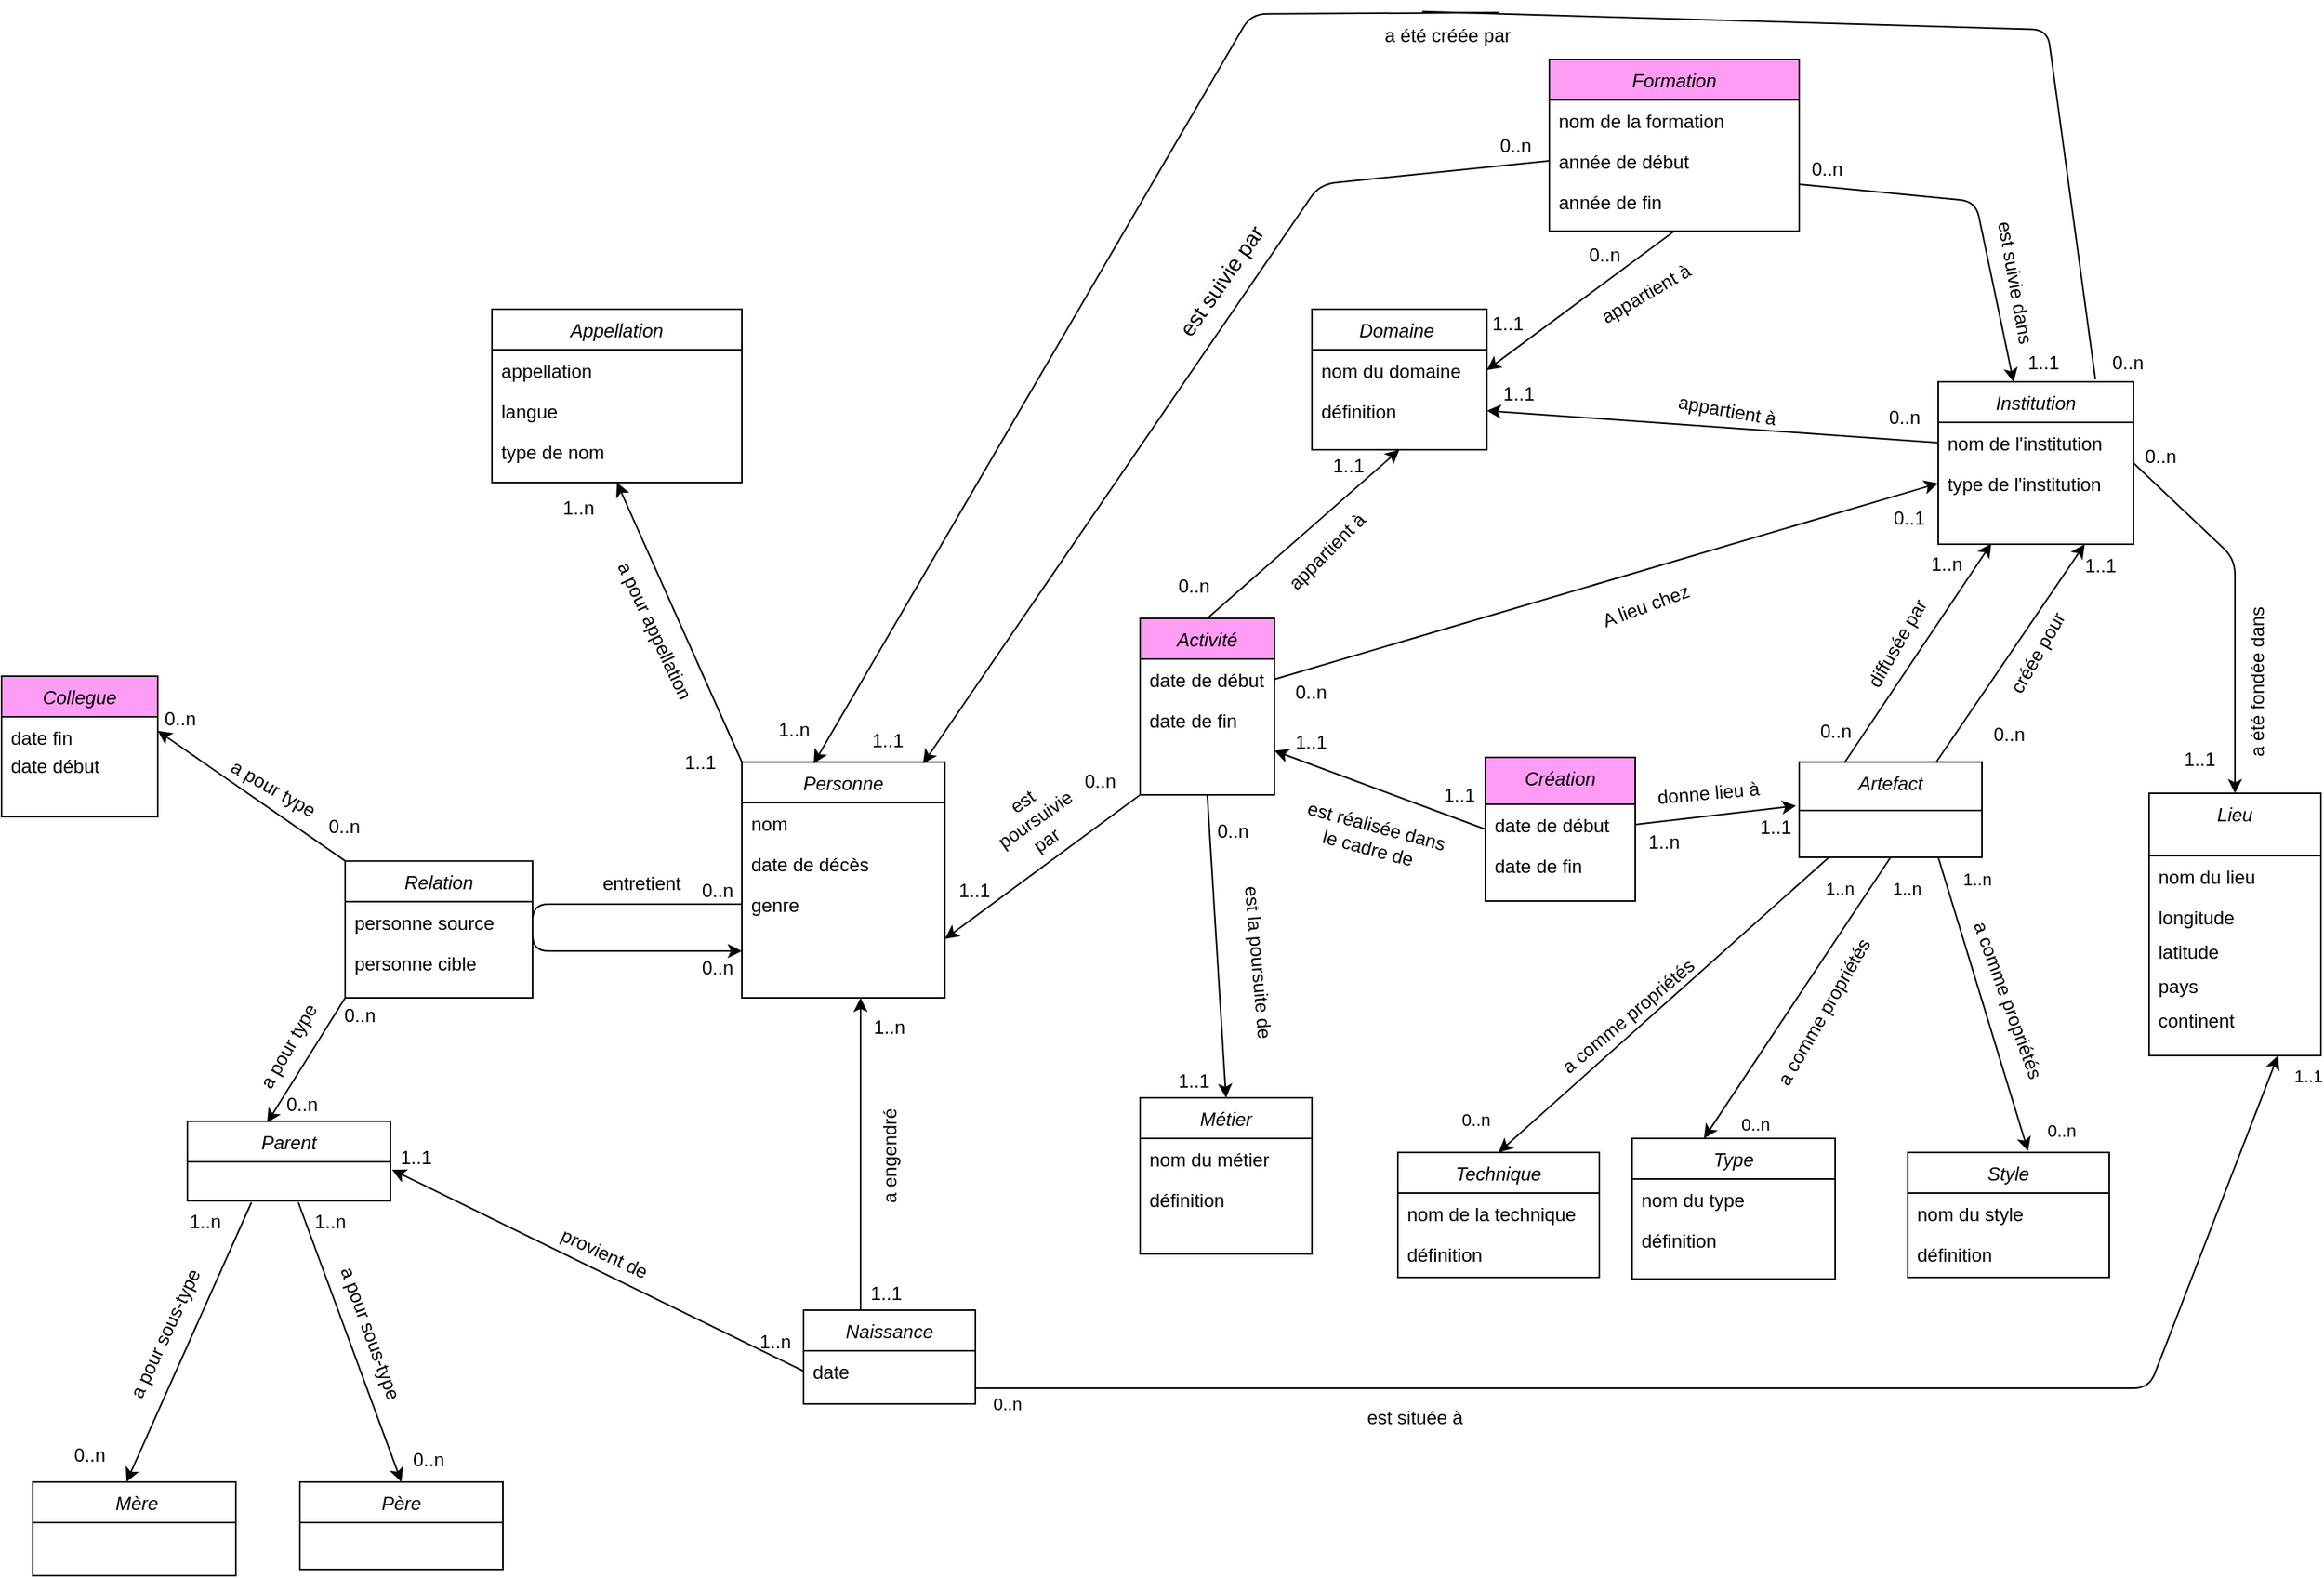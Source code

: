 <mxfile>
    <diagram id="C5RBs43oDa-KdzZeNtuy" name="Page-1">
        <mxGraphModel dx="777" dy="475" grid="1" gridSize="10" guides="1" tooltips="1" connect="1" arrows="1" fold="1" page="1" pageScale="1" pageWidth="1654" pageHeight="1169" background="none" math="0" shadow="0">
            <root>
                <mxCell id="WIyWlLk6GJQsqaUBKTNV-0"/>
                <mxCell id="WIyWlLk6GJQsqaUBKTNV-1" parent="WIyWlLk6GJQsqaUBKTNV-0"/>
                <mxCell id="189" style="edgeStyle=none;html=1;exitX=0;exitY=0;exitDx=0;exitDy=0;entryX=0.5;entryY=1;entryDx=0;entryDy=0;" parent="WIyWlLk6GJQsqaUBKTNV-1" source="zkfFHV4jXpPFQw0GAbJ--0" target="51" edge="1">
                    <mxGeometry relative="1" as="geometry">
                        <mxPoint x="623" y="564" as="sourcePoint"/>
                        <mxPoint x="464" y="339" as="targetPoint"/>
                    </mxGeometry>
                </mxCell>
                <mxCell id="528" style="edgeStyle=none;html=1;" parent="WIyWlLk6GJQsqaUBKTNV-1" source="zkfFHV4jXpPFQw0GAbJ--0" edge="1">
                    <mxGeometry relative="1" as="geometry">
                        <mxPoint x="600" y="670" as="targetPoint"/>
                    </mxGeometry>
                </mxCell>
                <mxCell id="zkfFHV4jXpPFQw0GAbJ--0" value="Personne" style="swimlane;fontStyle=2;align=center;verticalAlign=top;childLayout=stackLayout;horizontal=1;startSize=26;horizontalStack=0;resizeParent=1;resizeLast=0;collapsible=1;marginBottom=0;rounded=0;shadow=0;strokeWidth=1;" parent="WIyWlLk6GJQsqaUBKTNV-1" vertex="1">
                    <mxGeometry x="524" y="519" width="130" height="151" as="geometry">
                        <mxRectangle x="230" y="140" width="160" height="26" as="alternateBounds"/>
                    </mxGeometry>
                </mxCell>
                <mxCell id="zkfFHV4jXpPFQw0GAbJ--1" value="nom" style="text;align=left;verticalAlign=top;spacingLeft=4;spacingRight=4;overflow=hidden;rotatable=0;points=[[0,0.5],[1,0.5]];portConstraint=eastwest;" parent="zkfFHV4jXpPFQw0GAbJ--0" vertex="1">
                    <mxGeometry y="26" width="130" height="26" as="geometry"/>
                </mxCell>
                <mxCell id="zkfFHV4jXpPFQw0GAbJ--3" value="date de décès" style="text;align=left;verticalAlign=top;spacingLeft=4;spacingRight=4;overflow=hidden;rotatable=0;points=[[0,0.5],[1,0.5]];portConstraint=eastwest;rounded=0;shadow=0;html=0;" parent="zkfFHV4jXpPFQw0GAbJ--0" vertex="1">
                    <mxGeometry y="52" width="130" height="26" as="geometry"/>
                </mxCell>
                <mxCell id="508" value="genre" style="text;align=left;verticalAlign=top;spacingLeft=4;spacingRight=4;overflow=hidden;rotatable=0;points=[[0,0.5],[1,0.5]];portConstraint=eastwest;rounded=0;shadow=0;html=0;" parent="zkfFHV4jXpPFQw0GAbJ--0" vertex="1">
                    <mxGeometry y="78" width="130" height="26" as="geometry"/>
                </mxCell>
                <mxCell id="522" style="edgeStyle=none;html=1;exitX=0;exitY=0.5;exitDx=0;exitDy=0;" parent="zkfFHV4jXpPFQw0GAbJ--0" source="508" edge="1">
                    <mxGeometry relative="1" as="geometry">
                        <mxPoint y="121" as="targetPoint"/>
                        <Array as="points">
                            <mxPoint x="-94" y="91"/>
                            <mxPoint x="-134" y="91"/>
                            <mxPoint x="-134" y="121"/>
                            <mxPoint x="-94" y="121"/>
                        </Array>
                    </mxGeometry>
                </mxCell>
                <mxCell id="Bw8D9-mf-STMI-rw64IU-86" value="Lieu" style="swimlane;fontStyle=2;align=center;verticalAlign=top;childLayout=stackLayout;horizontal=1;startSize=40;horizontalStack=0;resizeParent=1;resizeLast=0;collapsible=1;marginBottom=0;rounded=0;shadow=0;strokeWidth=1;" parent="WIyWlLk6GJQsqaUBKTNV-1" vertex="1">
                    <mxGeometry x="1425" y="539" width="110" height="168" as="geometry">
                        <mxRectangle x="230" y="140" width="160" height="26" as="alternateBounds"/>
                    </mxGeometry>
                </mxCell>
                <mxCell id="Bw8D9-mf-STMI-rw64IU-87" value="nom du lieu" style="text;align=left;verticalAlign=top;spacingLeft=4;spacingRight=4;overflow=hidden;rotatable=0;points=[[0,0.5],[1,0.5]];portConstraint=eastwest;" parent="Bw8D9-mf-STMI-rw64IU-86" vertex="1">
                    <mxGeometry y="40" width="110" height="26" as="geometry"/>
                </mxCell>
                <mxCell id="Bw8D9-mf-STMI-rw64IU-92" value="longitude" style="text;align=left;verticalAlign=top;spacingLeft=4;spacingRight=4;overflow=hidden;rotatable=0;points=[[0,0.5],[1,0.5]];portConstraint=eastwest;rounded=0;shadow=0;html=0;" parent="Bw8D9-mf-STMI-rw64IU-86" vertex="1">
                    <mxGeometry y="66" width="110" height="22" as="geometry"/>
                </mxCell>
                <mxCell id="44" value="latitude" style="text;align=left;verticalAlign=top;spacingLeft=4;spacingRight=4;overflow=hidden;rotatable=0;points=[[0,0.5],[1,0.5]];portConstraint=eastwest;rounded=0;shadow=0;html=0;" parent="Bw8D9-mf-STMI-rw64IU-86" vertex="1">
                    <mxGeometry y="88" width="110" height="22" as="geometry"/>
                </mxCell>
                <mxCell id="45" value="pays" style="text;align=left;verticalAlign=top;spacingLeft=4;spacingRight=4;overflow=hidden;rotatable=0;points=[[0,0.5],[1,0.5]];portConstraint=eastwest;rounded=0;shadow=0;html=0;" parent="Bw8D9-mf-STMI-rw64IU-86" vertex="1">
                    <mxGeometry y="110" width="110" height="22" as="geometry"/>
                </mxCell>
                <mxCell id="46" value="continent" style="text;align=left;verticalAlign=top;spacingLeft=4;spacingRight=4;overflow=hidden;rotatable=0;points=[[0,0.5],[1,0.5]];portConstraint=eastwest;rounded=0;shadow=0;html=0;" parent="Bw8D9-mf-STMI-rw64IU-86" vertex="1">
                    <mxGeometry y="132" width="110" height="22" as="geometry"/>
                </mxCell>
                <mxCell id="123" style="edgeStyle=none;html=1;entryX=0.5;entryY=0;entryDx=0;entryDy=0;" parent="WIyWlLk6GJQsqaUBKTNV-1" target="112" edge="1">
                    <mxGeometry relative="1" as="geometry">
                        <mxPoint x="1220" y="580" as="sourcePoint"/>
                    </mxGeometry>
                </mxCell>
                <mxCell id="124" style="edgeStyle=none;html=1;entryX=0.597;entryY=-0.011;entryDx=0;entryDy=0;entryPerimeter=0;" parent="WIyWlLk6GJQsqaUBKTNV-1" target="117" edge="1">
                    <mxGeometry relative="1" as="geometry">
                        <mxPoint x="1290" y="580" as="sourcePoint"/>
                    </mxGeometry>
                </mxCell>
                <mxCell id="433" style="edgeStyle=none;html=1;fontSize=12;exitX=0.5;exitY=1;exitDx=0;exitDy=0;" parent="WIyWlLk6GJQsqaUBKTNV-1" source="Bw8D9-mf-STMI-rw64IU-77" edge="1">
                    <mxGeometry relative="1" as="geometry">
                        <mxPoint x="1274" y="599" as="sourcePoint"/>
                        <mxPoint x="1140" y="760" as="targetPoint"/>
                    </mxGeometry>
                </mxCell>
                <mxCell id="487" style="edgeStyle=none;html=1;exitX=0.25;exitY=0;exitDx=0;exitDy=0;fontSize=12;" parent="WIyWlLk6GJQsqaUBKTNV-1" source="Bw8D9-mf-STMI-rw64IU-77" edge="1">
                    <mxGeometry relative="1" as="geometry">
                        <mxPoint x="1324" y="379" as="targetPoint"/>
                    </mxGeometry>
                </mxCell>
                <mxCell id="504" style="edgeStyle=none;html=1;exitX=0.75;exitY=0;exitDx=0;exitDy=0;entryX=0.75;entryY=1;entryDx=0;entryDy=0;fontSize=12;" parent="WIyWlLk6GJQsqaUBKTNV-1" source="Bw8D9-mf-STMI-rw64IU-77" target="Bw8D9-mf-STMI-rw64IU-9" edge="1">
                    <mxGeometry relative="1" as="geometry"/>
                </mxCell>
                <mxCell id="Bw8D9-mf-STMI-rw64IU-77" value="Artefact" style="swimlane;fontStyle=2;align=center;verticalAlign=top;childLayout=stackLayout;horizontal=1;startSize=31;horizontalStack=0;resizeParent=1;resizeLast=0;collapsible=1;marginBottom=0;rounded=0;shadow=0;strokeWidth=1;" parent="WIyWlLk6GJQsqaUBKTNV-1" vertex="1">
                    <mxGeometry x="1201" y="519" width="117" height="61" as="geometry">
                        <mxRectangle x="230" y="140" width="160" height="26" as="alternateBounds"/>
                    </mxGeometry>
                </mxCell>
                <mxCell id="Bw8D9-mf-STMI-rw64IU-80" style="edgeStyle=elbowEdgeStyle;rounded=0;orthogonalLoop=1;jettySize=auto;elbow=vertical;html=1;exitX=0;exitY=0.5;exitDx=0;exitDy=0;fillColor=#a20025;strokeColor=#6F0000;" parent="Bw8D9-mf-STMI-rw64IU-77" edge="1">
                    <mxGeometry relative="1" as="geometry">
                        <mxPoint y="65.0" as="sourcePoint"/>
                        <mxPoint y="65.185" as="targetPoint"/>
                    </mxGeometry>
                </mxCell>
                <mxCell id="51" value="Appellation" style="swimlane;fontStyle=2;align=center;verticalAlign=top;childLayout=stackLayout;horizontal=1;startSize=26;horizontalStack=0;resizeParent=1;resizeLast=0;collapsible=1;marginBottom=0;rounded=0;shadow=0;strokeWidth=1;" parent="WIyWlLk6GJQsqaUBKTNV-1" vertex="1">
                    <mxGeometry x="364" y="229" width="160" height="111" as="geometry">
                        <mxRectangle x="230" y="140" width="160" height="26" as="alternateBounds"/>
                    </mxGeometry>
                </mxCell>
                <mxCell id="52" value="appellation" style="text;align=left;verticalAlign=top;spacingLeft=4;spacingRight=4;overflow=hidden;rotatable=0;points=[[0,0.5],[1,0.5]];portConstraint=eastwest;" parent="51" vertex="1">
                    <mxGeometry y="26" width="160" height="26" as="geometry"/>
                </mxCell>
                <mxCell id="54" value="langue" style="text;align=left;verticalAlign=top;spacingLeft=4;spacingRight=4;overflow=hidden;rotatable=0;points=[[0,0.5],[1,0.5]];portConstraint=eastwest;" parent="51" vertex="1">
                    <mxGeometry y="52" width="160" height="26" as="geometry"/>
                </mxCell>
                <mxCell id="567" value="type de nom" style="text;align=left;verticalAlign=top;spacingLeft=4;spacingRight=4;overflow=hidden;rotatable=0;points=[[0,0.5],[1,0.5]];portConstraint=eastwest;" parent="51" vertex="1">
                    <mxGeometry y="78" width="160" height="26" as="geometry"/>
                </mxCell>
                <mxCell id="77" value="a été fondée dans" style="text;html=1;resizable=0;points=[];;align=center;verticalAlign=middle;labelBackgroundColor=none;rounded=0;shadow=0;strokeWidth=1;fontSize=12;rotation=270;" parent="WIyWlLk6GJQsqaUBKTNV-1" vertex="1" connectable="0">
                    <mxGeometry x="1503.999" y="479.0" as="geometry">
                        <mxPoint x="11" y="-10" as="offset"/>
                    </mxGeometry>
                </mxCell>
                <mxCell id="105" style="edgeStyle=none;html=1;entryX=0.386;entryY=0.001;entryDx=0;entryDy=0;entryPerimeter=0;exitX=1;exitY=0.075;exitDx=0;exitDy=0;exitPerimeter=0;" parent="WIyWlLk6GJQsqaUBKTNV-1" source="104" target="Bw8D9-mf-STMI-rw64IU-9" edge="1">
                    <mxGeometry relative="1" as="geometry">
                        <Array as="points">
                            <mxPoint x="1314" y="160"/>
                        </Array>
                    </mxGeometry>
                </mxCell>
                <mxCell id="441" style="edgeStyle=none;html=1;exitX=0.5;exitY=1;exitDx=0;exitDy=0;entryX=1;entryY=0.5;entryDx=0;entryDy=0;fontSize=12;" parent="WIyWlLk6GJQsqaUBKTNV-1" source="102" target="437" edge="1">
                    <mxGeometry relative="1" as="geometry"/>
                </mxCell>
                <mxCell id="102" value="Formation" style="swimlane;fontStyle=2;align=center;verticalAlign=top;childLayout=stackLayout;horizontal=1;startSize=26;horizontalStack=0;resizeParent=1;resizeLast=0;collapsible=1;marginBottom=0;rounded=0;shadow=0;strokeWidth=1;fillColor=#FF9CF5;strokeColor=#000000;" parent="WIyWlLk6GJQsqaUBKTNV-1" vertex="1">
                    <mxGeometry x="1041" y="69" width="160" height="110" as="geometry">
                        <mxRectangle x="230" y="140" width="160" height="26" as="alternateBounds"/>
                    </mxGeometry>
                </mxCell>
                <mxCell id="223" value="nom de la formation" style="text;align=left;verticalAlign=top;spacingLeft=4;spacingRight=4;overflow=hidden;rotatable=0;points=[[0,0.5],[1,0.5]];portConstraint=eastwest;rounded=0;shadow=0;html=0;" parent="102" vertex="1">
                    <mxGeometry y="26" width="160" height="26" as="geometry"/>
                </mxCell>
                <mxCell id="103" value="année de début" style="text;align=left;verticalAlign=top;spacingLeft=4;spacingRight=4;overflow=hidden;rotatable=0;points=[[0,0.5],[1,0.5]];portConstraint=eastwest;rounded=0;shadow=0;html=0;" parent="102" vertex="1">
                    <mxGeometry y="52" width="160" height="26" as="geometry"/>
                </mxCell>
                <mxCell id="104" value="année de fin" style="text;align=left;verticalAlign=top;spacingLeft=4;spacingRight=4;overflow=hidden;rotatable=0;points=[[0,0.5],[1,0.5]];portConstraint=eastwest;rounded=0;shadow=0;html=0;" parent="102" vertex="1">
                    <mxGeometry y="78" width="160" height="26" as="geometry"/>
                </mxCell>
                <mxCell id="106" value="est suivie dans&amp;nbsp;" style="text;html=1;resizable=0;points=[];;align=center;verticalAlign=middle;labelBackgroundColor=none;rounded=0;shadow=0;strokeWidth=1;fontSize=12;rotation=80;" parent="WIyWlLk6GJQsqaUBKTNV-1" vertex="1" connectable="0">
                    <mxGeometry x="1344.001" y="200.0" as="geometry">
                        <mxPoint x="12" y="7" as="offset"/>
                    </mxGeometry>
                </mxCell>
                <mxCell id="112" value="Technique" style="swimlane;fontStyle=2;align=center;verticalAlign=top;childLayout=stackLayout;horizontal=1;startSize=26;horizontalStack=0;resizeParent=1;resizeLast=0;collapsible=1;marginBottom=0;rounded=0;shadow=0;strokeWidth=1;" parent="WIyWlLk6GJQsqaUBKTNV-1" vertex="1">
                    <mxGeometry x="944" y="769" width="129" height="80" as="geometry">
                        <mxRectangle x="230" y="140" width="160" height="26" as="alternateBounds"/>
                    </mxGeometry>
                </mxCell>
                <mxCell id="113" value="nom de la technique" style="text;align=left;verticalAlign=top;spacingLeft=4;spacingRight=4;overflow=hidden;rotatable=0;points=[[0,0.5],[1,0.5]];portConstraint=eastwest;" parent="112" vertex="1">
                    <mxGeometry y="26" width="129" height="26" as="geometry"/>
                </mxCell>
                <mxCell id="115" style="edgeStyle=elbowEdgeStyle;rounded=0;orthogonalLoop=1;jettySize=auto;elbow=vertical;html=1;exitX=0;exitY=0.5;exitDx=0;exitDy=0;fillColor=#a20025;strokeColor=#6F0000;" parent="112" edge="1">
                    <mxGeometry relative="1" as="geometry">
                        <mxPoint x="2.274e-13" y="65" as="sourcePoint"/>
                        <mxPoint x="2.274e-13" y="64.667" as="targetPoint"/>
                    </mxGeometry>
                </mxCell>
                <mxCell id="151" value="définition" style="text;align=left;verticalAlign=top;spacingLeft=4;spacingRight=4;overflow=hidden;rotatable=0;points=[[0,0.5],[1,0.5]];portConstraint=eastwest;" parent="112" vertex="1">
                    <mxGeometry y="52" width="129" height="26" as="geometry"/>
                </mxCell>
                <mxCell id="117" value="Style" style="swimlane;fontStyle=2;align=center;verticalAlign=top;childLayout=stackLayout;horizontal=1;startSize=26;horizontalStack=0;resizeParent=1;resizeLast=0;collapsible=1;marginBottom=0;rounded=0;shadow=0;strokeWidth=1;" parent="WIyWlLk6GJQsqaUBKTNV-1" vertex="1">
                    <mxGeometry x="1270.5" y="769" width="129" height="80" as="geometry">
                        <mxRectangle x="230" y="140" width="160" height="26" as="alternateBounds"/>
                    </mxGeometry>
                </mxCell>
                <mxCell id="118" value="nom du style" style="text;align=left;verticalAlign=top;spacingLeft=4;spacingRight=4;overflow=hidden;rotatable=0;points=[[0,0.5],[1,0.5]];portConstraint=eastwest;" parent="117" vertex="1">
                    <mxGeometry y="26" width="129" height="26" as="geometry"/>
                </mxCell>
                <mxCell id="120" style="edgeStyle=elbowEdgeStyle;rounded=0;orthogonalLoop=1;jettySize=auto;elbow=vertical;html=1;exitX=0;exitY=0.5;exitDx=0;exitDy=0;fillColor=#a20025;strokeColor=#6F0000;" parent="117" edge="1">
                    <mxGeometry relative="1" as="geometry">
                        <mxPoint y="65" as="sourcePoint"/>
                        <mxPoint y="65" as="targetPoint"/>
                    </mxGeometry>
                </mxCell>
                <mxCell id="152" value="définition" style="text;align=left;verticalAlign=top;spacingLeft=4;spacingRight=4;overflow=hidden;rotatable=0;points=[[0,0.5],[1,0.5]];portConstraint=eastwest;" parent="117" vertex="1">
                    <mxGeometry y="52" width="129" height="26" as="geometry"/>
                </mxCell>
                <mxCell id="139" value="1..1" style="edgeLabel;resizable=0;html=1;align=left;verticalAlign=bottom;" parent="WIyWlLk6GJQsqaUBKTNV-1" connectable="0" vertex="1">
                    <mxGeometry x="1524" y="724" as="geometry">
                        <mxPoint x="-8" y="4" as="offset"/>
                    </mxGeometry>
                </mxCell>
                <mxCell id="146" value="a comme propriétés" style="text;html=1;strokeColor=none;fillColor=none;align=center;verticalAlign=middle;whiteSpace=wrap;rounded=0;rotation=-40;" parent="WIyWlLk6GJQsqaUBKTNV-1" vertex="1">
                    <mxGeometry x="1026.62" y="667.31" width="130" height="30" as="geometry"/>
                </mxCell>
                <mxCell id="150" value="a comme propriétés" style="text;html=1;strokeColor=none;fillColor=none;align=center;verticalAlign=middle;whiteSpace=wrap;rounded=0;rotation=70;" parent="WIyWlLk6GJQsqaUBKTNV-1" vertex="1">
                    <mxGeometry x="1273.51" y="656.31" width="121.03" height="30" as="geometry"/>
                </mxCell>
                <mxCell id="157" value="&lt;font style=&quot;font-size: 12px;&quot;&gt;appartient à&lt;/font&gt;" style="text;html=1;strokeColor=none;fillColor=none;align=center;verticalAlign=middle;whiteSpace=wrap;rounded=0;rotation=-30;" parent="WIyWlLk6GJQsqaUBKTNV-1" vertex="1">
                    <mxGeometry x="1063.48" y="204" width="80" height="30" as="geometry"/>
                </mxCell>
                <mxCell id="173" value="1..n" style="edgeLabel;resizable=0;html=1;align=left;verticalAlign=bottom;" parent="WIyWlLk6GJQsqaUBKTNV-1" connectable="0" vertex="1">
                    <mxGeometry x="1115" y="612.34" as="geometry">
                        <mxPoint x="101" y="-4" as="offset"/>
                    </mxGeometry>
                </mxCell>
                <mxCell id="174" value="0..n" style="edgeLabel;resizable=0;html=1;align=left;verticalAlign=bottom;" parent="WIyWlLk6GJQsqaUBKTNV-1" connectable="0" vertex="1">
                    <mxGeometry x="984" y="759" as="geometry">
                        <mxPoint x="-1" y="-3" as="offset"/>
                    </mxGeometry>
                </mxCell>
                <mxCell id="175" value="1..n" style="edgeLabel;resizable=0;html=1;align=left;verticalAlign=bottom;" parent="WIyWlLk6GJQsqaUBKTNV-1" connectable="0" vertex="1">
                    <mxGeometry x="1303.92" y="602" as="geometry"/>
                </mxCell>
                <mxCell id="176" value="0..n" style="edgeLabel;resizable=0;html=1;align=left;verticalAlign=bottom;" parent="WIyWlLk6GJQsqaUBKTNV-1" connectable="0" vertex="1">
                    <mxGeometry x="1358.03" y="763" as="geometry"/>
                </mxCell>
                <mxCell id="209" value="Type" style="swimlane;fontStyle=2;align=center;verticalAlign=top;childLayout=stackLayout;horizontal=1;startSize=26;horizontalStack=0;resizeParent=1;resizeLast=0;collapsible=1;marginBottom=0;rounded=0;shadow=0;strokeWidth=1;" parent="WIyWlLk6GJQsqaUBKTNV-1" vertex="1">
                    <mxGeometry x="1094" y="760" width="130" height="90" as="geometry">
                        <mxRectangle x="230" y="140" width="160" height="26" as="alternateBounds"/>
                    </mxGeometry>
                </mxCell>
                <mxCell id="211" style="edgeStyle=elbowEdgeStyle;rounded=0;orthogonalLoop=1;jettySize=auto;elbow=vertical;html=1;exitX=0;exitY=0.5;exitDx=0;exitDy=0;fillColor=#a20025;strokeColor=#6F0000;" parent="209" edge="1">
                    <mxGeometry relative="1" as="geometry">
                        <mxPoint x="2.274e-13" y="65" as="sourcePoint"/>
                        <mxPoint x="2.274e-13" y="64.667" as="targetPoint"/>
                    </mxGeometry>
                </mxCell>
                <mxCell id="213" value="nom du type" style="text;align=left;verticalAlign=top;spacingLeft=4;spacingRight=4;overflow=hidden;rotatable=0;points=[[0,0.5],[1,0.5]];portConstraint=eastwest;" parent="209" vertex="1">
                    <mxGeometry y="26" width="130" height="26" as="geometry"/>
                </mxCell>
                <mxCell id="214" value="définition" style="text;align=left;verticalAlign=top;spacingLeft=4;spacingRight=4;overflow=hidden;rotatable=0;points=[[0,0.5],[1,0.5]];portConstraint=eastwest;" parent="209" vertex="1">
                    <mxGeometry y="52" width="130" height="26" as="geometry"/>
                </mxCell>
                <mxCell id="218" value="1..n" style="edgeLabel;resizable=0;html=1;align=left;verticalAlign=bottom;" parent="WIyWlLk6GJQsqaUBKTNV-1" connectable="0" vertex="1">
                    <mxGeometry x="1155" y="628.17" as="geometry">
                        <mxPoint x="104" y="-20" as="offset"/>
                    </mxGeometry>
                </mxCell>
                <mxCell id="219" value="0..n" style="edgeLabel;resizable=0;html=1;align=left;verticalAlign=bottom;" parent="WIyWlLk6GJQsqaUBKTNV-1" connectable="0" vertex="1">
                    <mxGeometry x="1162" y="759" as="geometry"/>
                </mxCell>
                <mxCell id="229" value="1..1" style="resizable=0;align=right;verticalAlign=bottom;labelBackgroundColor=none;fontSize=12;rotation=0;" parent="WIyWlLk6GJQsqaUBKTNV-1" connectable="0" vertex="1">
                    <mxGeometry x="1344" y="294" as="geometry">
                        <mxPoint x="14.595" y="-0.666" as="offset"/>
                    </mxGeometry>
                </mxCell>
                <mxCell id="233" value="1..n" style="resizable=0;align=right;verticalAlign=bottom;labelBackgroundColor=none;fontSize=12;" parent="WIyWlLk6GJQsqaUBKTNV-1" connectable="0" vertex="1">
                    <mxGeometry x="420" y="340" as="geometry">
                        <mxPoint x="11" y="25" as="offset"/>
                    </mxGeometry>
                </mxCell>
                <mxCell id="235" value="0..n" style="resizable=0;align=right;verticalAlign=bottom;labelBackgroundColor=none;fontSize=12;direction=south;" parent="WIyWlLk6GJQsqaUBKTNV-1" connectable="0" vertex="1">
                    <mxGeometry x="1415" y="334" as="geometry">
                        <mxPoint x="29" y="-2" as="offset"/>
                    </mxGeometry>
                </mxCell>
                <mxCell id="237" value="1..1" style="resizable=0;align=right;verticalAlign=bottom;labelBackgroundColor=none;fontSize=12;direction=south;" parent="WIyWlLk6GJQsqaUBKTNV-1" connectable="0" vertex="1">
                    <mxGeometry x="1470" y="524" as="geometry">
                        <mxPoint x="-1" y="2" as="offset"/>
                    </mxGeometry>
                </mxCell>
                <mxCell id="241" value="0..n" style="resizable=0;align=right;verticalAlign=bottom;labelBackgroundColor=none;fontSize=12;direction=south;" parent="WIyWlLk6GJQsqaUBKTNV-1" connectable="0" vertex="1">
                    <mxGeometry x="1183.49" y="124" as="geometry">
                        <mxPoint x="47" y="24" as="offset"/>
                    </mxGeometry>
                </mxCell>
                <mxCell id="525" style="edgeStyle=none;html=1;" parent="WIyWlLk6GJQsqaUBKTNV-1" edge="1">
                    <mxGeometry relative="1" as="geometry">
                        <mxPoint x="600" y="880" as="sourcePoint"/>
                        <mxPoint x="600" y="670" as="targetPoint"/>
                        <Array as="points"/>
                    </mxGeometry>
                </mxCell>
                <mxCell id="242" value="Naissance" style="swimlane;fontStyle=2;align=center;verticalAlign=top;childLayout=stackLayout;horizontal=1;startSize=26;horizontalStack=0;resizeParent=1;resizeLast=0;collapsible=1;marginBottom=0;rounded=0;shadow=0;strokeWidth=1;" parent="WIyWlLk6GJQsqaUBKTNV-1" vertex="1">
                    <mxGeometry x="563.5" y="870" width="110" height="60" as="geometry">
                        <mxRectangle x="230" y="140" width="160" height="26" as="alternateBounds"/>
                    </mxGeometry>
                </mxCell>
                <mxCell id="245" style="edgeStyle=elbowEdgeStyle;rounded=0;orthogonalLoop=1;jettySize=auto;elbow=vertical;html=1;exitX=0;exitY=0.5;exitDx=0;exitDy=0;" parent="242" edge="1">
                    <mxGeometry relative="1" as="geometry">
                        <mxPoint y="65" as="sourcePoint"/>
                        <mxPoint y="64.818" as="targetPoint"/>
                    </mxGeometry>
                </mxCell>
                <mxCell id="243" value="date" style="text;align=left;verticalAlign=top;spacingLeft=4;spacingRight=4;overflow=hidden;rotatable=0;points=[[0,0.5],[1,0.5]];portConstraint=eastwest;" parent="242" vertex="1">
                    <mxGeometry y="26" width="110" height="26" as="geometry"/>
                </mxCell>
                <mxCell id="248" value="Collegue" style="swimlane;fontStyle=2;align=center;verticalAlign=top;childLayout=stackLayout;horizontal=1;startSize=26;horizontalStack=0;resizeParent=1;resizeLast=0;collapsible=1;marginBottom=0;rounded=0;shadow=0;strokeWidth=1;fillColor=#FF9CF5;" parent="WIyWlLk6GJQsqaUBKTNV-1" vertex="1">
                    <mxGeometry x="50" y="464" width="100" height="90" as="geometry">
                        <mxRectangle x="230" y="140" width="160" height="26" as="alternateBounds"/>
                    </mxGeometry>
                </mxCell>
                <mxCell id="256" value="date fin" style="text;align=left;verticalAlign=top;spacingLeft=4;spacingRight=4;overflow=hidden;rotatable=0;points=[[0,0.5],[1,0.5]];portConstraint=eastwest;" parent="248" vertex="1">
                    <mxGeometry y="26" width="100" height="18" as="geometry"/>
                </mxCell>
                <mxCell id="249" value="date début" style="text;align=left;verticalAlign=top;spacingLeft=4;spacingRight=4;overflow=hidden;rotatable=0;points=[[0,0.5],[1,0.5]];portConstraint=eastwest;" parent="248" vertex="1">
                    <mxGeometry y="44" width="100" height="26" as="geometry"/>
                </mxCell>
                <mxCell id="257" style="edgeStyle=none;html=1;entryX=0.75;entryY=1;entryDx=0;entryDy=0;" parent="WIyWlLk6GJQsqaUBKTNV-1" target="Bw8D9-mf-STMI-rw64IU-86" edge="1">
                    <mxGeometry relative="1" as="geometry">
                        <mxPoint x="680" y="920" as="sourcePoint"/>
                        <Array as="points">
                            <mxPoint x="670" y="920"/>
                            <mxPoint x="705" y="920"/>
                            <mxPoint x="1055" y="920"/>
                            <mxPoint x="1425" y="920"/>
                        </Array>
                    </mxGeometry>
                </mxCell>
                <mxCell id="87" value="" style="endArrow=classic;html=1;entryX=0.5;entryY=0;entryDx=0;entryDy=0;exitX=1;exitY=0.5;exitDx=0;exitDy=0;" parent="WIyWlLk6GJQsqaUBKTNV-1" source="Bw8D9-mf-STMI-rw64IU-9" target="Bw8D9-mf-STMI-rw64IU-86" edge="1">
                    <mxGeometry width="50" height="50" relative="1" as="geometry">
                        <mxPoint x="1414" y="419" as="sourcePoint"/>
                        <mxPoint x="1434" y="339" as="targetPoint"/>
                        <Array as="points">
                            <mxPoint x="1480" y="389"/>
                        </Array>
                    </mxGeometry>
                </mxCell>
                <mxCell id="360" value="&lt;span style=&quot;color: rgb(0, 0, 0); font-family: Helvetica; font-style: normal; font-variant-ligatures: normal; font-variant-caps: normal; font-weight: 400; letter-spacing: normal; orphans: 2; text-align: center; text-indent: 0px; text-transform: none; widows: 2; word-spacing: 0px; -webkit-text-stroke-width: 0px; background-color: rgb(251, 251, 251); text-decoration-thickness: initial; text-decoration-style: initial; text-decoration-color: initial; float: none; display: inline !important;&quot;&gt;&lt;font style=&quot;font-size: 14px;&quot;&gt;est suivie par&lt;/font&gt;&lt;/span&gt;" style="text;whiteSpace=wrap;html=1;fontSize=12;rotation=-55;" parent="WIyWlLk6GJQsqaUBKTNV-1" vertex="1">
                    <mxGeometry x="785" y="180" width="120" height="40" as="geometry"/>
                </mxCell>
                <mxCell id="369" style="edgeStyle=none;html=1;fontSize=12;exitX=0;exitY=0.5;exitDx=0;exitDy=0;" parent="WIyWlLk6GJQsqaUBKTNV-1" source="103" edge="1">
                    <mxGeometry relative="1" as="geometry">
                        <mxPoint x="1034" y="119" as="sourcePoint"/>
                        <Array as="points">
                            <mxPoint x="894" y="149"/>
                        </Array>
                        <mxPoint x="640" y="520" as="targetPoint"/>
                    </mxGeometry>
                </mxCell>
                <mxCell id="372" value="Métier" style="swimlane;fontStyle=2;align=center;verticalAlign=top;childLayout=stackLayout;horizontal=1;startSize=26;horizontalStack=0;resizeParent=1;resizeLast=0;collapsible=1;marginBottom=0;rounded=0;shadow=0;strokeWidth=1;" parent="WIyWlLk6GJQsqaUBKTNV-1" vertex="1">
                    <mxGeometry x="779" y="734" width="110" height="100" as="geometry">
                        <mxRectangle x="230" y="140" width="160" height="26" as="alternateBounds"/>
                    </mxGeometry>
                </mxCell>
                <mxCell id="373" value="nom du métier" style="text;align=left;verticalAlign=top;spacingLeft=4;spacingRight=4;overflow=hidden;rotatable=0;points=[[0,0.5],[1,0.5]];portConstraint=eastwest;" parent="372" vertex="1">
                    <mxGeometry y="26" width="110" height="26" as="geometry"/>
                </mxCell>
                <mxCell id="378" value="définition" style="text;align=left;verticalAlign=top;spacingLeft=4;spacingRight=4;overflow=hidden;rotatable=0;points=[[0,0.5],[1,0.5]];portConstraint=eastwest;rounded=0;shadow=0;html=0;" parent="372" vertex="1">
                    <mxGeometry y="52" width="110" height="26" as="geometry"/>
                </mxCell>
                <mxCell id="381" style="edgeStyle=elbowEdgeStyle;rounded=0;orthogonalLoop=1;jettySize=auto;elbow=vertical;html=1;exitX=0;exitY=0.5;exitDx=0;exitDy=0;" parent="WIyWlLk6GJQsqaUBKTNV-1" edge="1">
                    <mxGeometry relative="1" as="geometry">
                        <mxPoint x="654" y="634.0" as="sourcePoint"/>
                        <mxPoint x="654" y="634.429" as="targetPoint"/>
                    </mxGeometry>
                </mxCell>
                <mxCell id="450" style="edgeStyle=none;html=1;exitX=0.5;exitY=0;exitDx=0;exitDy=0;entryX=0.5;entryY=1;entryDx=0;entryDy=0;fontSize=12;" parent="WIyWlLk6GJQsqaUBKTNV-1" source="399" target="436" edge="1">
                    <mxGeometry relative="1" as="geometry"/>
                </mxCell>
                <mxCell id="399" value="Activité" style="swimlane;fontStyle=2;align=center;verticalAlign=top;childLayout=stackLayout;horizontal=1;startSize=26;horizontalStack=0;resizeParent=1;resizeLast=0;collapsible=1;marginBottom=0;rounded=0;shadow=0;strokeWidth=1;fillColor=#FF9CF5;" parent="WIyWlLk6GJQsqaUBKTNV-1" vertex="1">
                    <mxGeometry x="779" y="427" width="86" height="113" as="geometry">
                        <mxRectangle x="230" y="140" width="160" height="26" as="alternateBounds"/>
                    </mxGeometry>
                </mxCell>
                <mxCell id="400" value="date de début" style="text;align=left;verticalAlign=top;spacingLeft=4;spacingRight=4;overflow=hidden;rotatable=0;points=[[0,0.5],[1,0.5]];portConstraint=eastwest;" parent="399" vertex="1">
                    <mxGeometry y="26" width="86" height="26" as="geometry"/>
                </mxCell>
                <mxCell id="410" value="date de fin" style="text;align=left;verticalAlign=top;spacingLeft=4;spacingRight=4;overflow=hidden;rotatable=0;points=[[0,0.5],[1,0.5]];portConstraint=eastwest;rounded=0;shadow=0;html=0;" parent="399" vertex="1">
                    <mxGeometry y="52" width="86" height="26" as="geometry"/>
                </mxCell>
                <mxCell id="402" style="edgeStyle=elbowEdgeStyle;rounded=0;orthogonalLoop=1;jettySize=auto;elbow=vertical;html=1;exitX=0;exitY=0.5;exitDx=0;exitDy=0;" parent="399" edge="1">
                    <mxGeometry relative="1" as="geometry">
                        <mxPoint y="91" as="sourcePoint"/>
                        <mxPoint y="90.462" as="targetPoint"/>
                    </mxGeometry>
                </mxCell>
                <mxCell id="418" style="edgeStyle=none;html=1;exitX=1;exitY=0.5;exitDx=0;exitDy=0;entryX=0;entryY=0.5;entryDx=0;entryDy=0;fontSize=12;" parent="WIyWlLk6GJQsqaUBKTNV-1" source="400" target="505" edge="1">
                    <mxGeometry relative="1" as="geometry">
                        <mxPoint x="1255" y="340.5" as="targetPoint"/>
                    </mxGeometry>
                </mxCell>
                <mxCell id="419" value="A lieu chez" style="text;html=1;strokeColor=none;fillColor=none;align=center;verticalAlign=middle;whiteSpace=wrap;rounded=0;rotation=-20;" parent="WIyWlLk6GJQsqaUBKTNV-1" vertex="1">
                    <mxGeometry x="1063.48" y="404" width="80" height="30" as="geometry"/>
                </mxCell>
                <mxCell id="420" style="edgeStyle=none;html=1;exitX=0.5;exitY=1;exitDx=0;exitDy=0;entryX=0.5;entryY=0;entryDx=0;entryDy=0;fontSize=12;" parent="WIyWlLk6GJQsqaUBKTNV-1" source="399" target="372" edge="1">
                    <mxGeometry relative="1" as="geometry"/>
                </mxCell>
                <mxCell id="421" style="edgeStyle=none;html=1;entryX=1;entryY=0.75;entryDx=0;entryDy=0;fontSize=12;exitX=0;exitY=1;exitDx=0;exitDy=0;" parent="WIyWlLk6GJQsqaUBKTNV-1" source="399" target="zkfFHV4jXpPFQw0GAbJ--0" edge="1">
                    <mxGeometry relative="1" as="geometry">
                        <mxPoint x="800" y="550" as="sourcePoint"/>
                    </mxGeometry>
                </mxCell>
                <mxCell id="423" value="donne lieu à" style="text;html=1;strokeColor=none;fillColor=none;align=center;verticalAlign=middle;whiteSpace=wrap;rounded=0;rotation=-5;" parent="WIyWlLk6GJQsqaUBKTNV-1" vertex="1">
                    <mxGeometry x="1103.49" y="524" width="80" height="30" as="geometry"/>
                </mxCell>
                <mxCell id="428" value="est la poursuite de" style="text;html=1;strokeColor=none;fillColor=none;align=center;verticalAlign=middle;whiteSpace=wrap;rounded=0;rotation=85;" parent="WIyWlLk6GJQsqaUBKTNV-1" vertex="1">
                    <mxGeometry x="789" y="632.34" width="130" height="30" as="geometry"/>
                </mxCell>
                <mxCell id="434" value="a comme propriétés" style="text;html=1;strokeColor=none;fillColor=none;align=center;verticalAlign=middle;whiteSpace=wrap;rounded=0;rotation=-60;" parent="WIyWlLk6GJQsqaUBKTNV-1" vertex="1">
                    <mxGeometry x="1153.96" y="664" width="126.23" height="30" as="geometry"/>
                </mxCell>
                <mxCell id="436" value="Domaine " style="swimlane;fontStyle=2;align=center;verticalAlign=top;childLayout=stackLayout;horizontal=1;startSize=26;horizontalStack=0;resizeParent=1;resizeLast=0;collapsible=1;marginBottom=0;rounded=0;shadow=0;strokeWidth=1;" parent="WIyWlLk6GJQsqaUBKTNV-1" vertex="1">
                    <mxGeometry x="889" y="229" width="112" height="90" as="geometry">
                        <mxRectangle x="230" y="140" width="160" height="26" as="alternateBounds"/>
                    </mxGeometry>
                </mxCell>
                <mxCell id="437" value="nom du domaine" style="text;align=left;verticalAlign=top;spacingLeft=4;spacingRight=4;overflow=hidden;rotatable=0;points=[[0,0.5],[1,0.5]];portConstraint=eastwest;rounded=0;shadow=0;html=0;" parent="436" vertex="1">
                    <mxGeometry y="26" width="112" height="26" as="geometry"/>
                </mxCell>
                <mxCell id="438" value="définition" style="text;align=left;verticalAlign=top;spacingLeft=4;spacingRight=4;overflow=hidden;rotatable=0;points=[[0,0.5],[1,0.5]];portConstraint=eastwest;rounded=0;shadow=0;html=0;" parent="436" vertex="1">
                    <mxGeometry y="52" width="112" height="26" as="geometry"/>
                </mxCell>
                <mxCell id="442" style="edgeStyle=none;html=1;exitX=0;exitY=0.5;exitDx=0;exitDy=0;entryX=1;entryY=0.5;entryDx=0;entryDy=0;fontSize=12;" parent="WIyWlLk6GJQsqaUBKTNV-1" source="Bw8D9-mf-STMI-rw64IU-10" target="438" edge="1">
                    <mxGeometry relative="1" as="geometry"/>
                </mxCell>
                <mxCell id="443" value="appartient à" style="text;html=1;strokeColor=none;fillColor=none;align=center;verticalAlign=middle;whiteSpace=wrap;rounded=0;rotation=10;" parent="WIyWlLk6GJQsqaUBKTNV-1" vertex="1">
                    <mxGeometry x="1115" y="279" width="80" height="30" as="geometry"/>
                </mxCell>
                <mxCell id="447" value="appartient à&amp;nbsp;" style="text;html=1;strokeColor=none;fillColor=none;align=center;verticalAlign=middle;whiteSpace=wrap;rounded=0;rotation=-45;" parent="WIyWlLk6GJQsqaUBKTNV-1" vertex="1">
                    <mxGeometry x="860" y="368" width="80" height="30" as="geometry"/>
                </mxCell>
                <mxCell id="458" value="0..n" style="resizable=0;align=right;verticalAlign=bottom;labelBackgroundColor=none;fontSize=12;" parent="WIyWlLk6GJQsqaUBKTNV-1" connectable="0" vertex="1">
                    <mxGeometry x="276" y="561" as="geometry">
                        <mxPoint x="5" y="8" as="offset"/>
                    </mxGeometry>
                </mxCell>
                <mxCell id="459" value="" style="resizable=0;align=right;verticalAlign=bottom;labelBackgroundColor=none;fontSize=12;" parent="WIyWlLk6GJQsqaUBKTNV-1" connectable="0" vertex="1">
                    <mxGeometry x="474" y="350" as="geometry">
                        <mxPoint x="32" y="377" as="offset"/>
                    </mxGeometry>
                </mxCell>
                <mxCell id="464" value="0..n" style="resizable=0;align=right;verticalAlign=bottom;labelBackgroundColor=none;fontSize=12;" parent="WIyWlLk6GJQsqaUBKTNV-1" connectable="0" vertex="1">
                    <mxGeometry x="889" y="458" as="geometry">
                        <mxPoint x="11" y="25" as="offset"/>
                    </mxGeometry>
                </mxCell>
                <mxCell id="465" value="0..1" style="resizable=0;align=right;verticalAlign=bottom;labelBackgroundColor=none;fontSize=12;" parent="WIyWlLk6GJQsqaUBKTNV-1" connectable="0" vertex="1">
                    <mxGeometry x="589" y="660.34" as="geometry">
                        <mxPoint x="694" y="-289" as="offset"/>
                    </mxGeometry>
                </mxCell>
                <mxCell id="466" value="0..n" style="resizable=0;align=right;verticalAlign=bottom;labelBackgroundColor=none;fontSize=12;direction=south;" parent="WIyWlLk6GJQsqaUBKTNV-1" connectable="0" vertex="1">
                    <mxGeometry x="1344" y="509" as="geometry">
                        <mxPoint x="3" y="1" as="offset"/>
                    </mxGeometry>
                </mxCell>
                <mxCell id="468" value="1..1" style="resizable=0;align=right;verticalAlign=bottom;labelBackgroundColor=none;fontSize=12;direction=south;" parent="WIyWlLk6GJQsqaUBKTNV-1" connectable="0" vertex="1">
                    <mxGeometry x="1410.5" y="398" as="geometry">
                        <mxPoint x="-5" y="4" as="offset"/>
                    </mxGeometry>
                </mxCell>
                <mxCell id="469" value="0..n" style="resizable=0;align=right;verticalAlign=bottom;labelBackgroundColor=none;fontSize=12;" parent="WIyWlLk6GJQsqaUBKTNV-1" connectable="0" vertex="1">
                    <mxGeometry x="1344" y="274" as="geometry">
                        <mxPoint x="79" y="-2" as="offset"/>
                    </mxGeometry>
                </mxCell>
                <mxCell id="470" value="0..n" style="resizable=0;align=right;verticalAlign=bottom;labelBackgroundColor=none;fontSize=12;direction=south;" parent="WIyWlLk6GJQsqaUBKTNV-1" connectable="0" vertex="1">
                    <mxGeometry x="1041" y="179" as="geometry">
                        <mxPoint x="47" y="24" as="offset"/>
                    </mxGeometry>
                </mxCell>
                <mxCell id="471" value="1..1" style="resizable=0;align=right;verticalAlign=bottom;labelBackgroundColor=none;fontSize=12;" parent="WIyWlLk6GJQsqaUBKTNV-1" connectable="0" vertex="1">
                    <mxGeometry x="947" y="249" as="geometry">
                        <mxPoint x="79" y="-2" as="offset"/>
                    </mxGeometry>
                </mxCell>
                <mxCell id="472" value="0..n" style="resizable=0;align=right;verticalAlign=bottom;labelBackgroundColor=none;fontSize=12;direction=south;" parent="WIyWlLk6GJQsqaUBKTNV-1" connectable="0" vertex="1">
                    <mxGeometry x="984" y="109" as="geometry">
                        <mxPoint x="47" y="24" as="offset"/>
                    </mxGeometry>
                </mxCell>
                <mxCell id="480" value="1..1" style="resizable=0;align=right;verticalAlign=bottom;labelBackgroundColor=none;fontSize=12;" parent="WIyWlLk6GJQsqaUBKTNV-1" connectable="0" vertex="1">
                    <mxGeometry x="954" y="294" as="geometry">
                        <mxPoint x="79" y="-2" as="offset"/>
                    </mxGeometry>
                </mxCell>
                <mxCell id="482" value="0..n" style="resizable=0;align=right;verticalAlign=bottom;labelBackgroundColor=none;fontSize=12;" parent="WIyWlLk6GJQsqaUBKTNV-1" connectable="0" vertex="1">
                    <mxGeometry x="1201" y="309" as="geometry">
                        <mxPoint x="79" y="-2" as="offset"/>
                    </mxGeometry>
                </mxCell>
                <mxCell id="486" value="créée pour" style="text;html=1;strokeColor=none;fillColor=none;align=center;verticalAlign=middle;whiteSpace=wrap;rounded=0;rotation=-60;" parent="WIyWlLk6GJQsqaUBKTNV-1" vertex="1">
                    <mxGeometry x="1314" y="434" width="80" height="30" as="geometry"/>
                </mxCell>
                <mxCell id="488" value="diffusée par" style="text;html=1;strokeColor=none;fillColor=none;align=center;verticalAlign=middle;whiteSpace=wrap;rounded=0;rotation=-60;" parent="WIyWlLk6GJQsqaUBKTNV-1" vertex="1">
                    <mxGeometry x="1224" y="428" width="80" height="30" as="geometry"/>
                </mxCell>
                <mxCell id="489" value="0..n" style="resizable=0;align=right;verticalAlign=bottom;labelBackgroundColor=none;fontSize=12;direction=south;" parent="WIyWlLk6GJQsqaUBKTNV-1" connectable="0" vertex="1">
                    <mxGeometry x="1354" y="519" as="geometry">
                        <mxPoint x="-118" y="-11" as="offset"/>
                    </mxGeometry>
                </mxCell>
                <mxCell id="490" value="1..n" style="resizable=0;align=right;verticalAlign=bottom;labelBackgroundColor=none;fontSize=12;direction=south;" parent="WIyWlLk6GJQsqaUBKTNV-1" connectable="0" vertex="1">
                    <mxGeometry x="1425" y="408" as="geometry">
                        <mxPoint x="-118" y="-7" as="offset"/>
                    </mxGeometry>
                </mxCell>
                <mxCell id="492" value="0..n" style="resizable=0;align=right;verticalAlign=bottom;labelBackgroundColor=none;fontSize=12;" parent="WIyWlLk6GJQsqaUBKTNV-1" connectable="0" vertex="1">
                    <mxGeometry x="794" y="479" as="geometry">
                        <mxPoint x="-29" y="61" as="offset"/>
                    </mxGeometry>
                </mxCell>
                <mxCell id="493" value="1..1" style="resizable=0;align=right;verticalAlign=bottom;labelBackgroundColor=none;fontSize=12;" parent="WIyWlLk6GJQsqaUBKTNV-1" connectable="0" vertex="1">
                    <mxGeometry x="673.5" y="585" as="geometry">
                        <mxPoint x="11" y="25" as="offset"/>
                    </mxGeometry>
                </mxCell>
                <mxCell id="494" value="0..n" style="resizable=0;align=right;verticalAlign=bottom;labelBackgroundColor=none;fontSize=12;" parent="WIyWlLk6GJQsqaUBKTNV-1" connectable="0" vertex="1">
                    <mxGeometry x="839" y="547" as="geometry">
                        <mxPoint x="11" y="25" as="offset"/>
                    </mxGeometry>
                </mxCell>
                <mxCell id="495" value="1..1" style="resizable=0;align=right;verticalAlign=bottom;labelBackgroundColor=none;fontSize=12;" parent="WIyWlLk6GJQsqaUBKTNV-1" connectable="0" vertex="1">
                    <mxGeometry x="814" y="707" as="geometry">
                        <mxPoint x="11" y="25" as="offset"/>
                    </mxGeometry>
                </mxCell>
                <mxCell id="496" value="1..1" style="resizable=0;align=right;verticalAlign=bottom;labelBackgroundColor=none;fontSize=12;" parent="WIyWlLk6GJQsqaUBKTNV-1" connectable="0" vertex="1">
                    <mxGeometry x="984" y="524" as="geometry">
                        <mxPoint x="11" y="25" as="offset"/>
                    </mxGeometry>
                </mxCell>
                <mxCell id="497" value="&lt;span style=&quot;color: rgb(0, 0, 0); font-family: Helvetica; font-size: 12px; font-style: normal; font-variant-ligatures: normal; font-variant-caps: normal; font-weight: 400; letter-spacing: normal; orphans: 2; text-align: right; text-indent: 0px; text-transform: none; widows: 2; word-spacing: 0px; -webkit-text-stroke-width: 0px; background-color: rgb(251, 251, 251); text-decoration-thickness: initial; text-decoration-style: initial; text-decoration-color: initial; float: none; display: inline !important;&quot;&gt;1..1&lt;/span&gt;" style="text;whiteSpace=wrap;html=1;fontSize=12;" parent="WIyWlLk6GJQsqaUBKTNV-1" vertex="1">
                    <mxGeometry x="1174" y="547" width="50" height="40" as="geometry"/>
                </mxCell>
                <mxCell id="575" style="edgeStyle=none;html=1;exitX=0.75;exitY=0;exitDx=0;exitDy=0;startArrow=none;" parent="WIyWlLk6GJQsqaUBKTNV-1" source="577" edge="1">
                    <mxGeometry relative="1" as="geometry">
                        <mxPoint x="570" y="520" as="targetPoint"/>
                        <Array as="points">
                            <mxPoint x="850" y="40"/>
                        </Array>
                    </mxGeometry>
                </mxCell>
                <mxCell id="Bw8D9-mf-STMI-rw64IU-9" value="Institution" style="swimlane;fontStyle=2;align=center;verticalAlign=top;childLayout=stackLayout;horizontal=1;startSize=26;horizontalStack=0;resizeParent=1;resizeLast=0;collapsible=1;marginBottom=0;rounded=0;shadow=0;strokeWidth=1;" parent="WIyWlLk6GJQsqaUBKTNV-1" vertex="1">
                    <mxGeometry x="1290" y="275.5" width="125" height="104" as="geometry">
                        <mxRectangle x="230" y="140" width="160" height="26" as="alternateBounds"/>
                    </mxGeometry>
                </mxCell>
                <mxCell id="Bw8D9-mf-STMI-rw64IU-10" value="nom de l'institution" style="text;align=left;verticalAlign=top;spacingLeft=4;spacingRight=4;overflow=hidden;rotatable=0;points=[[0,0.5],[1,0.5]];portConstraint=eastwest;" parent="Bw8D9-mf-STMI-rw64IU-9" vertex="1">
                    <mxGeometry y="26" width="125" height="26" as="geometry"/>
                </mxCell>
                <mxCell id="505" value="type de l'institution" style="text;align=left;verticalAlign=top;spacingLeft=4;spacingRight=4;overflow=hidden;rotatable=0;points=[[0,0.5],[1,0.5]];portConstraint=eastwest;rounded=0;shadow=0;html=0;" parent="Bw8D9-mf-STMI-rw64IU-9" vertex="1">
                    <mxGeometry y="52" width="125" height="26" as="geometry"/>
                </mxCell>
                <mxCell id="507" value="est poursuivie par&amp;nbsp;" style="text;html=1;strokeColor=none;fillColor=none;align=center;verticalAlign=middle;whiteSpace=wrap;rounded=0;rotation=-35;" parent="WIyWlLk6GJQsqaUBKTNV-1" vertex="1">
                    <mxGeometry x="678.66" y="541" width="66.34" height="30" as="geometry"/>
                </mxCell>
                <mxCell id="251" style="edgeStyle=elbowEdgeStyle;rounded=0;orthogonalLoop=1;jettySize=auto;elbow=vertical;html=1;exitX=0;exitY=0.5;exitDx=0;exitDy=0;" parent="WIyWlLk6GJQsqaUBKTNV-1" edge="1">
                    <mxGeometry relative="1" as="geometry">
                        <mxPoint x="334" y="895" as="sourcePoint"/>
                        <mxPoint x="334" y="894.818" as="targetPoint"/>
                    </mxGeometry>
                </mxCell>
                <mxCell id="523" style="edgeStyle=none;html=1;exitX=0;exitY=0;exitDx=0;exitDy=0;entryX=1;entryY=0.5;entryDx=0;entryDy=0;" parent="WIyWlLk6GJQsqaUBKTNV-1" source="514" target="256" edge="1">
                    <mxGeometry relative="1" as="geometry"/>
                </mxCell>
                <mxCell id="543" style="edgeStyle=none;html=1;exitX=0;exitY=1;exitDx=0;exitDy=0;" parent="WIyWlLk6GJQsqaUBKTNV-1" source="514" edge="1">
                    <mxGeometry relative="1" as="geometry">
                        <mxPoint x="220" y="750" as="targetPoint"/>
                    </mxGeometry>
                </mxCell>
                <mxCell id="514" value="Relation" style="swimlane;fontStyle=2;align=center;verticalAlign=top;childLayout=stackLayout;horizontal=1;startSize=26;horizontalStack=0;resizeParent=1;resizeLast=0;collapsible=1;marginBottom=0;rounded=0;shadow=0;strokeWidth=1;" parent="WIyWlLk6GJQsqaUBKTNV-1" vertex="1">
                    <mxGeometry x="270" y="582.34" width="120" height="87.66" as="geometry">
                        <mxRectangle x="230" y="140" width="160" height="26" as="alternateBounds"/>
                    </mxGeometry>
                </mxCell>
                <mxCell id="515" value="personne source" style="text;align=left;verticalAlign=top;spacingLeft=4;spacingRight=4;overflow=hidden;rotatable=0;points=[[0,0.5],[1,0.5]];portConstraint=eastwest;" parent="514" vertex="1">
                    <mxGeometry y="26" width="120" height="26" as="geometry"/>
                </mxCell>
                <mxCell id="517" value=" Mère" style="swimlane;fontStyle=2;align=center;verticalAlign=top;childLayout=stackLayout;horizontal=1;startSize=26;horizontalStack=0;resizeParent=1;resizeLast=0;collapsible=1;marginBottom=0;rounded=0;shadow=0;strokeWidth=1;" parent="WIyWlLk6GJQsqaUBKTNV-1" vertex="1">
                    <mxGeometry x="70" y="980" width="130" height="60" as="geometry">
                        <mxRectangle x="230" y="140" width="160" height="26" as="alternateBounds"/>
                    </mxGeometry>
                </mxCell>
                <mxCell id="529" value="entretient" style="text;html=1;strokeColor=none;fillColor=none;align=center;verticalAlign=middle;whiteSpace=wrap;rounded=0;rotation=0;" parent="WIyWlLk6GJQsqaUBKTNV-1" vertex="1">
                    <mxGeometry x="395" y="582.34" width="130" height="30" as="geometry"/>
                </mxCell>
                <mxCell id="531" value="a pour type" style="text;html=1;strokeColor=none;fillColor=none;align=center;verticalAlign=middle;whiteSpace=wrap;rounded=0;rotation=30;" parent="WIyWlLk6GJQsqaUBKTNV-1" vertex="1">
                    <mxGeometry x="187.77" y="521.08" width="71.67" height="30" as="geometry"/>
                </mxCell>
                <mxCell id="539" value="Père" style="swimlane;fontStyle=2;align=center;verticalAlign=top;childLayout=stackLayout;horizontal=1;startSize=26;horizontalStack=0;resizeParent=1;resizeLast=0;collapsible=1;marginBottom=0;rounded=0;shadow=0;strokeWidth=1;" parent="WIyWlLk6GJQsqaUBKTNV-1" vertex="1">
                    <mxGeometry x="241" y="980" width="130" height="56" as="geometry">
                        <mxRectangle x="230" y="140" width="160" height="26" as="alternateBounds"/>
                    </mxGeometry>
                </mxCell>
                <mxCell id="532" value="a pour type" style="text;html=1;strokeColor=none;fillColor=none;align=center;verticalAlign=middle;whiteSpace=wrap;rounded=0;rotation=-60;" parent="WIyWlLk6GJQsqaUBKTNV-1" vertex="1">
                    <mxGeometry x="169" y="686" width="130" height="30" as="geometry"/>
                </mxCell>
                <mxCell id="516" value="personne cible" style="text;align=left;verticalAlign=top;spacingLeft=4;spacingRight=4;overflow=hidden;rotatable=0;points=[[0,0.5],[1,0.5]];portConstraint=eastwest;" parent="WIyWlLk6GJQsqaUBKTNV-1" vertex="1">
                    <mxGeometry x="270" y="634.34" width="120" height="26" as="geometry"/>
                </mxCell>
                <mxCell id="545" style="edgeStyle=none;html=1;" parent="WIyWlLk6GJQsqaUBKTNV-1" edge="1">
                    <mxGeometry relative="1" as="geometry">
                        <mxPoint x="210" y="801" as="sourcePoint"/>
                        <mxPoint x="130" y="980" as="targetPoint"/>
                    </mxGeometry>
                </mxCell>
                <mxCell id="546" style="edgeStyle=none;html=1;" parent="WIyWlLk6GJQsqaUBKTNV-1" edge="1">
                    <mxGeometry relative="1" as="geometry">
                        <mxPoint x="240" y="801" as="sourcePoint"/>
                        <mxPoint x="306" y="980" as="targetPoint"/>
                    </mxGeometry>
                </mxCell>
                <mxCell id="544" value="Parent" style="swimlane;fontStyle=2;align=center;verticalAlign=top;childLayout=stackLayout;horizontal=1;startSize=26;horizontalStack=0;resizeParent=1;resizeLast=0;collapsible=1;marginBottom=0;rounded=0;shadow=0;strokeWidth=1;" parent="WIyWlLk6GJQsqaUBKTNV-1" vertex="1">
                    <mxGeometry x="169" y="749" width="130" height="51" as="geometry">
                        <mxRectangle x="230" y="140" width="160" height="26" as="alternateBounds"/>
                    </mxGeometry>
                </mxCell>
                <mxCell id="548" value="a pour sous-type" style="text;html=1;strokeColor=none;fillColor=none;align=center;verticalAlign=middle;whiteSpace=wrap;rounded=0;rotation=-65;" parent="WIyWlLk6GJQsqaUBKTNV-1" vertex="1">
                    <mxGeometry x="90" y="870" width="130" height="30" as="geometry"/>
                </mxCell>
                <mxCell id="549" value="a pour sous-type" style="text;html=1;strokeColor=none;fillColor=none;align=center;verticalAlign=middle;whiteSpace=wrap;rounded=0;rotation=70;" parent="WIyWlLk6GJQsqaUBKTNV-1" vertex="1">
                    <mxGeometry x="221" y="870" width="130" height="30" as="geometry"/>
                </mxCell>
                <mxCell id="554" value="a engendré" style="text;html=1;strokeColor=none;fillColor=none;align=center;verticalAlign=middle;whiteSpace=wrap;rounded=0;rotation=-90;" parent="WIyWlLk6GJQsqaUBKTNV-1" vertex="1">
                    <mxGeometry x="567" y="756" width="104" height="30" as="geometry"/>
                </mxCell>
                <mxCell id="562" style="edgeStyle=none;html=1;exitX=0;exitY=0.5;exitDx=0;exitDy=0;entryX=1;entryY=0.75;entryDx=0;entryDy=0;" parent="WIyWlLk6GJQsqaUBKTNV-1" source="557" target="399" edge="1">
                    <mxGeometry relative="1" as="geometry">
                        <mxPoint x="920" y="550" as="targetPoint"/>
                    </mxGeometry>
                </mxCell>
                <mxCell id="557" value="Création" style="swimlane;fontStyle=2;align=center;verticalAlign=top;childLayout=stackLayout;horizontal=1;startSize=30;horizontalStack=0;resizeParent=1;resizeLast=0;collapsible=1;marginBottom=0;rounded=0;shadow=0;strokeWidth=1;fillColor=#FF9CF5;" parent="WIyWlLk6GJQsqaUBKTNV-1" vertex="1">
                    <mxGeometry x="1000" y="516" width="96" height="92" as="geometry">
                        <mxRectangle x="230" y="140" width="160" height="26" as="alternateBounds"/>
                    </mxGeometry>
                </mxCell>
                <mxCell id="558" value="date de début" style="text;align=left;verticalAlign=top;spacingLeft=4;spacingRight=4;overflow=hidden;rotatable=0;points=[[0,0.5],[1,0.5]];portConstraint=eastwest;" parent="557" vertex="1">
                    <mxGeometry y="30" width="96" height="26" as="geometry"/>
                </mxCell>
                <mxCell id="559" value="date de fin" style="text;align=left;verticalAlign=top;spacingLeft=4;spacingRight=4;overflow=hidden;rotatable=0;points=[[0,0.5],[1,0.5]];portConstraint=eastwest;rounded=0;shadow=0;html=0;" parent="557" vertex="1">
                    <mxGeometry y="56" width="96" height="26" as="geometry"/>
                </mxCell>
                <mxCell id="560" style="edgeStyle=elbowEdgeStyle;rounded=0;orthogonalLoop=1;jettySize=auto;elbow=vertical;html=1;exitX=0;exitY=0.5;exitDx=0;exitDy=0;" parent="557" edge="1">
                    <mxGeometry relative="1" as="geometry">
                        <mxPoint y="91" as="sourcePoint"/>
                        <mxPoint y="90.462" as="targetPoint"/>
                    </mxGeometry>
                </mxCell>
                <mxCell id="561" style="edgeStyle=none;html=1;exitX=1;exitY=0.5;exitDx=0;exitDy=0;entryX=0.5;entryY=0;entryDx=0;entryDy=0;" parent="WIyWlLk6GJQsqaUBKTNV-1" source="558" target="497" edge="1">
                    <mxGeometry relative="1" as="geometry"/>
                </mxCell>
                <mxCell id="563" value="est réalisée dans le cadre de&amp;nbsp;" style="text;html=1;strokeColor=none;fillColor=none;align=center;verticalAlign=middle;whiteSpace=wrap;rounded=0;rotation=15;" parent="WIyWlLk6GJQsqaUBKTNV-1" vertex="1">
                    <mxGeometry x="879.83" y="552.34" width="97" height="30" as="geometry"/>
                </mxCell>
                <mxCell id="569" value="0..n" style="resizable=0;align=right;verticalAlign=bottom;labelBackgroundColor=none;fontSize=12;" parent="WIyWlLk6GJQsqaUBKTNV-1" connectable="0" vertex="1">
                    <mxGeometry x="509" y="585" as="geometry">
                        <mxPoint x="11" y="25" as="offset"/>
                    </mxGeometry>
                </mxCell>
                <mxCell id="572" value="0..n" style="resizable=0;align=right;verticalAlign=bottom;labelBackgroundColor=none;fontSize=12;" parent="WIyWlLk6GJQsqaUBKTNV-1" connectable="0" vertex="1">
                    <mxGeometry x="509" y="634.34" as="geometry">
                        <mxPoint x="11" y="25" as="offset"/>
                    </mxGeometry>
                </mxCell>
                <mxCell id="578" value="" style="edgeStyle=none;html=1;entryX=0.376;entryY=-0.019;entryDx=0;entryDy=0;entryPerimeter=0;endArrow=none;exitX=0.805;exitY=-0.015;exitDx=0;exitDy=0;exitPerimeter=0;" parent="WIyWlLk6GJQsqaUBKTNV-1" source="Bw8D9-mf-STMI-rw64IU-9" target="577" edge="1">
                    <mxGeometry relative="1" as="geometry">
                        <mxPoint x="572.88" y="516.131" as="targetPoint"/>
                        <mxPoint x="1390" y="270" as="sourcePoint"/>
                        <Array as="points">
                            <mxPoint x="1360" y="50"/>
                        </Array>
                    </mxGeometry>
                </mxCell>
                <mxCell id="577" value="a été créée par" style="text;html=1;strokeColor=none;fillColor=none;align=center;verticalAlign=middle;whiteSpace=wrap;rounded=0;rotation=0;" parent="WIyWlLk6GJQsqaUBKTNV-1" vertex="1">
                    <mxGeometry x="910.66" y="39" width="130.34" height="30" as="geometry"/>
                </mxCell>
                <mxCell id="580" value="1..1" style="resizable=0;align=right;verticalAlign=bottom;labelBackgroundColor=none;fontSize=12;" parent="WIyWlLk6GJQsqaUBKTNV-1" connectable="0" vertex="1">
                    <mxGeometry x="509" y="519" as="geometry">
                        <mxPoint y="9" as="offset"/>
                    </mxGeometry>
                </mxCell>
                <mxCell id="581" value="0..n" style="resizable=0;align=right;verticalAlign=bottom;labelBackgroundColor=none;fontSize=12;" parent="WIyWlLk6GJQsqaUBKTNV-1" connectable="0" vertex="1">
                    <mxGeometry x="220" y="650" as="geometry">
                        <mxPoint x="34" y="97" as="offset"/>
                    </mxGeometry>
                </mxCell>
                <mxCell id="582" value="1..n" style="resizable=0;align=right;verticalAlign=bottom;labelBackgroundColor=none;fontSize=12;" parent="WIyWlLk6GJQsqaUBKTNV-1" connectable="0" vertex="1">
                    <mxGeometry x="619" y="672.34" as="geometry">
                        <mxPoint x="11" y="25" as="offset"/>
                    </mxGeometry>
                </mxCell>
                <mxCell id="583" value="1..1" style="resizable=0;align=right;verticalAlign=bottom;labelBackgroundColor=none;fontSize=12;" parent="WIyWlLk6GJQsqaUBKTNV-1" connectable="0" vertex="1">
                    <mxGeometry x="550" y="516" as="geometry">
                        <mxPoint x="79" y="-2" as="offset"/>
                    </mxGeometry>
                </mxCell>
                <mxCell id="586" value="1..n" style="resizable=0;align=right;verticalAlign=bottom;labelBackgroundColor=none;fontSize=12;" parent="WIyWlLk6GJQsqaUBKTNV-1" connectable="0" vertex="1">
                    <mxGeometry x="490" y="509" as="geometry">
                        <mxPoint x="79" y="-2" as="offset"/>
                    </mxGeometry>
                </mxCell>
                <mxCell id="587" value="0..n" style="edgeLabel;resizable=0;html=1;align=left;verticalAlign=bottom;" parent="WIyWlLk6GJQsqaUBKTNV-1" connectable="0" vertex="1">
                    <mxGeometry x="1382.44" y="767" as="geometry">
                        <mxPoint x="-699" y="171" as="offset"/>
                    </mxGeometry>
                </mxCell>
                <mxCell id="588" value="a pour appellation" style="text;html=1;strokeColor=none;fillColor=none;align=center;verticalAlign=middle;whiteSpace=wrap;rounded=0;rotation=65;" parent="WIyWlLk6GJQsqaUBKTNV-1" vertex="1">
                    <mxGeometry x="403" y="420" width="130" height="30" as="geometry"/>
                </mxCell>
                <mxCell id="589" value="0..n" style="resizable=0;align=right;verticalAlign=bottom;labelBackgroundColor=none;fontSize=12;" parent="WIyWlLk6GJQsqaUBKTNV-1" connectable="0" vertex="1">
                    <mxGeometry x="256" y="639.34" as="geometry">
                        <mxPoint x="-138" y="332" as="offset"/>
                    </mxGeometry>
                </mxCell>
                <mxCell id="590" value="0..n" style="resizable=0;align=right;verticalAlign=bottom;labelBackgroundColor=none;fontSize=12;" parent="WIyWlLk6GJQsqaUBKTNV-1" connectable="0" vertex="1">
                    <mxGeometry x="270" y="647.34" as="geometry">
                        <mxPoint x="65" y="327" as="offset"/>
                    </mxGeometry>
                </mxCell>
                <mxCell id="593" value="0..n" style="resizable=0;align=right;verticalAlign=bottom;labelBackgroundColor=none;fontSize=12;" parent="WIyWlLk6GJQsqaUBKTNV-1" connectable="0" vertex="1">
                    <mxGeometry x="284" y="610" as="geometry">
                        <mxPoint x="7" y="80" as="offset"/>
                    </mxGeometry>
                </mxCell>
                <mxCell id="594" value="1..n" style="resizable=0;align=right;verticalAlign=bottom;labelBackgroundColor=none;fontSize=12;" parent="WIyWlLk6GJQsqaUBKTNV-1" connectable="0" vertex="1">
                    <mxGeometry x="330" y="490" as="geometry">
                        <mxPoint x="-138" y="332" as="offset"/>
                    </mxGeometry>
                </mxCell>
                <mxCell id="597" value="1..n" style="resizable=0;align=right;verticalAlign=bottom;labelBackgroundColor=none;fontSize=12;" parent="WIyWlLk6GJQsqaUBKTNV-1" connectable="0" vertex="1">
                    <mxGeometry x="410" y="490" as="geometry">
                        <mxPoint x="-138" y="332" as="offset"/>
                    </mxGeometry>
                </mxCell>
                <mxCell id="599" value="0..n" style="resizable=0;align=right;verticalAlign=bottom;labelBackgroundColor=none;fontSize=12;" parent="WIyWlLk6GJQsqaUBKTNV-1" connectable="0" vertex="1">
                    <mxGeometry x="169" y="420" as="geometry">
                        <mxPoint x="7" y="80" as="offset"/>
                    </mxGeometry>
                </mxCell>
                <mxCell id="605" value="1..1" style="resizable=0;align=right;verticalAlign=bottom;labelBackgroundColor=none;fontSize=12;" parent="WIyWlLk6GJQsqaUBKTNV-1" connectable="0" vertex="1">
                    <mxGeometry x="609" y="854" as="geometry">
                        <mxPoint x="19" y="14" as="offset"/>
                    </mxGeometry>
                </mxCell>
                <mxCell id="607" value="1..1" style="resizable=0;align=right;verticalAlign=bottom;labelBackgroundColor=none;fontSize=12;" parent="WIyWlLk6GJQsqaUBKTNV-1" connectable="0" vertex="1">
                    <mxGeometry x="1290" y="274" as="geometry">
                        <mxPoint x="79" y="-2" as="offset"/>
                    </mxGeometry>
                </mxCell>
                <mxCell id="611" value="0..n" style="resizable=0;align=right;verticalAlign=bottom;labelBackgroundColor=none;fontSize=12;" parent="WIyWlLk6GJQsqaUBKTNV-1" connectable="0" vertex="1">
                    <mxGeometry x="814" y="390" as="geometry">
                        <mxPoint x="11" y="25" as="offset"/>
                    </mxGeometry>
                </mxCell>
                <mxCell id="612" value="1..1" style="resizable=0;align=right;verticalAlign=bottom;labelBackgroundColor=none;fontSize=12;" parent="WIyWlLk6GJQsqaUBKTNV-1" connectable="0" vertex="1">
                    <mxGeometry x="845" y="340" as="geometry">
                        <mxPoint x="79" y="-2" as="offset"/>
                    </mxGeometry>
                </mxCell>
                <mxCell id="613" value="1..1" style="resizable=0;align=right;verticalAlign=bottom;labelBackgroundColor=none;fontSize=12;" parent="WIyWlLk6GJQsqaUBKTNV-1" connectable="0" vertex="1">
                    <mxGeometry x="889" y="490" as="geometry">
                        <mxPoint x="11" y="25" as="offset"/>
                    </mxGeometry>
                </mxCell>
                <mxCell id="614" value="1..n" style="resizable=0;align=right;verticalAlign=bottom;labelBackgroundColor=none;fontSize=12;" parent="WIyWlLk6GJQsqaUBKTNV-1" connectable="0" vertex="1">
                    <mxGeometry x="1115" y="554" as="geometry">
                        <mxPoint x="11" y="25" as="offset"/>
                    </mxGeometry>
                </mxCell>
                <mxCell id="622" value="1..1" style="resizable=0;align=right;verticalAlign=bottom;labelBackgroundColor=none;fontSize=12;" parent="WIyWlLk6GJQsqaUBKTNV-1" connectable="0" vertex="1">
                    <mxGeometry x="320" y="701" as="geometry">
                        <mxPoint x="7" y="80" as="offset"/>
                    </mxGeometry>
                </mxCell>
                <mxCell id="625" value="est située à" style="text;html=1;strokeColor=none;fillColor=none;align=center;verticalAlign=middle;whiteSpace=wrap;rounded=0;rotation=0;" parent="WIyWlLk6GJQsqaUBKTNV-1" vertex="1">
                    <mxGeometry x="889.83" y="924" width="130.34" height="30" as="geometry"/>
                </mxCell>
                <mxCell id="632" value="1..n" style="resizable=0;align=right;verticalAlign=bottom;labelBackgroundColor=none;fontSize=12;" parent="WIyWlLk6GJQsqaUBKTNV-1" connectable="0" vertex="1">
                    <mxGeometry x="550" y="819" as="geometry">
                        <mxPoint x="7" y="80" as="offset"/>
                    </mxGeometry>
                </mxCell>
                <mxCell id="634" style="edgeStyle=none;html=1;exitX=0;exitY=0.5;exitDx=0;exitDy=0;" parent="WIyWlLk6GJQsqaUBKTNV-1" source="243" edge="1">
                    <mxGeometry relative="1" as="geometry">
                        <mxPoint x="300" y="780" as="targetPoint"/>
                    </mxGeometry>
                </mxCell>
                <mxCell id="635" value="provient de" style="text;html=1;strokeColor=none;fillColor=none;align=center;verticalAlign=middle;whiteSpace=wrap;rounded=0;rotation=25;" parent="WIyWlLk6GJQsqaUBKTNV-1" vertex="1">
                    <mxGeometry x="371.0" y="819" width="130.34" height="30" as="geometry"/>
                </mxCell>
            </root>
        </mxGraphModel>
    </diagram>
</mxfile>